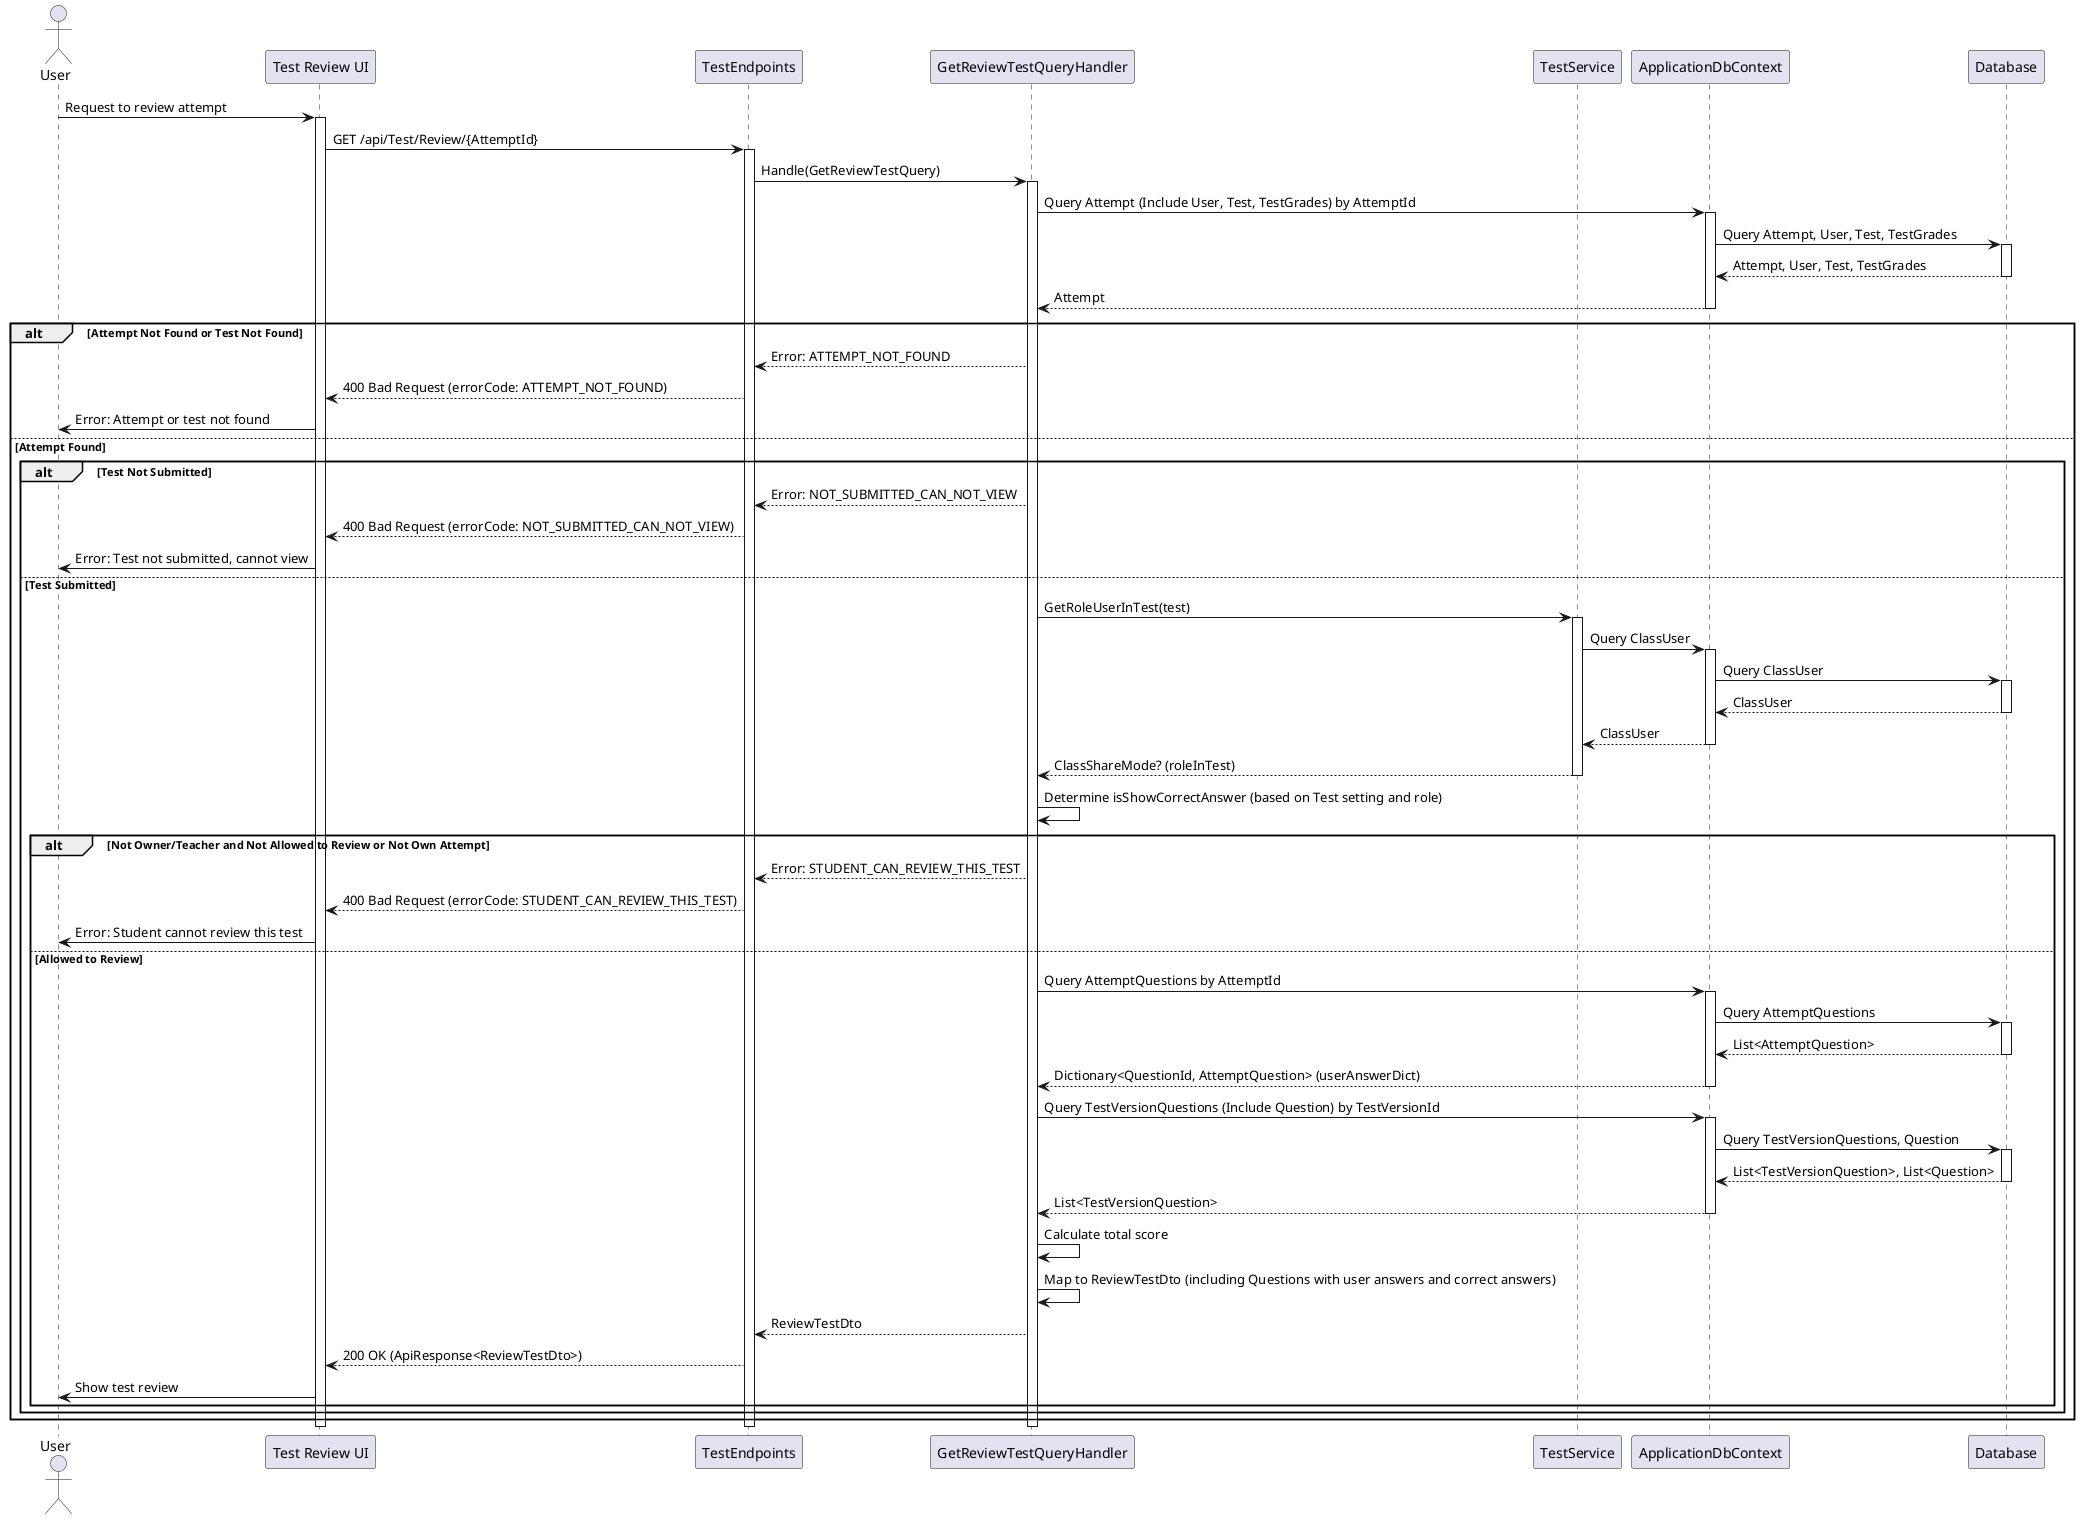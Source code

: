 @startuml
actor User
participant "Test Review UI" as UI
participant TestEndpoints
participant GetReviewTestQueryHandler as Handler
participant TestService
participant ApplicationDbContext
participant Database

User -> UI : Request to review attempt
activate UI
UI -> TestEndpoints : GET /api/Test/Review/{AttemptId}
activate TestEndpoints
TestEndpoints -> Handler : Handle(GetReviewTestQuery)
activate Handler
Handler -> ApplicationDbContext : Query Attempt (Include User, Test, TestGrades) by AttemptId
activate ApplicationDbContext
ApplicationDbContext -> Database : Query Attempt, User, Test, TestGrades
activate Database
Database --> ApplicationDbContext : Attempt, User, Test, TestGrades
deactivate Database
ApplicationDbContext --> Handler : Attempt
deactivate ApplicationDbContext
alt Attempt Not Found or Test Not Found
    Handler --> TestEndpoints : Error: ATTEMPT_NOT_FOUND
    TestEndpoints --> UI : 400 Bad Request (errorCode: ATTEMPT_NOT_FOUND)
    UI -> User : Error: Attempt or test not found
else Attempt Found
    alt Test Not Submitted
        Handler --> TestEndpoints : Error: NOT_SUBMITTED_CAN_NOT_VIEW
        TestEndpoints --> UI : 400 Bad Request (errorCode: NOT_SUBMITTED_CAN_NOT_VIEW)
        UI -> User : Error: Test not submitted, cannot view
    else Test Submitted
        Handler -> TestService : GetRoleUserInTest(test)
        activate TestService
        TestService -> ApplicationDbContext : Query ClassUser
        activate ApplicationDbContext
        ApplicationDbContext -> Database : Query ClassUser
        activate Database
        Database --> ApplicationDbContext : ClassUser
        deactivate Database
        ApplicationDbContext --> TestService : ClassUser
        deactivate ApplicationDbContext
        TestService --> Handler : ClassShareMode? (roleInTest)
        deactivate TestService
        Handler -> Handler : Determine isShowCorrectAnswer (based on Test setting and role)
        alt Not Owner/Teacher and Not Allowed to Review or Not Own Attempt
            Handler --> TestEndpoints : Error: STUDENT_CAN_REVIEW_THIS_TEST
            TestEndpoints --> UI : 400 Bad Request (errorCode: STUDENT_CAN_REVIEW_THIS_TEST)
            UI -> User : Error: Student cannot review this test
        else Allowed to Review
            Handler -> ApplicationDbContext : Query AttemptQuestions by AttemptId
            activate ApplicationDbContext
            ApplicationDbContext -> Database : Query AttemptQuestions
            activate Database
            Database --> ApplicationDbContext : List<AttemptQuestion>
            deactivate Database
            ApplicationDbContext --> Handler : Dictionary<QuestionId, AttemptQuestion> (userAnswerDict)
            deactivate ApplicationDbContext
            Handler -> ApplicationDbContext : Query TestVersionQuestions (Include Question) by TestVersionId
            activate ApplicationDbContext
            ApplicationDbContext -> Database : Query TestVersionQuestions, Question
            activate Database
            Database --> ApplicationDbContext : List<TestVersionQuestion>, List<Question>
            deactivate Database
            ApplicationDbContext --> Handler : List<TestVersionQuestion>
            deactivate ApplicationDbContext
            Handler -> Handler : Calculate total score
            Handler -> Handler : Map to ReviewTestDto (including Questions with user answers and correct answers)
            Handler --> TestEndpoints : ReviewTestDto
            TestEndpoints --> UI : 200 OK (ApiResponse<ReviewTestDto>)
            UI -> User : Show test review
        end
    end
end
deactivate Handler
deactivate TestEndpoints
deactivate UI
@enduml